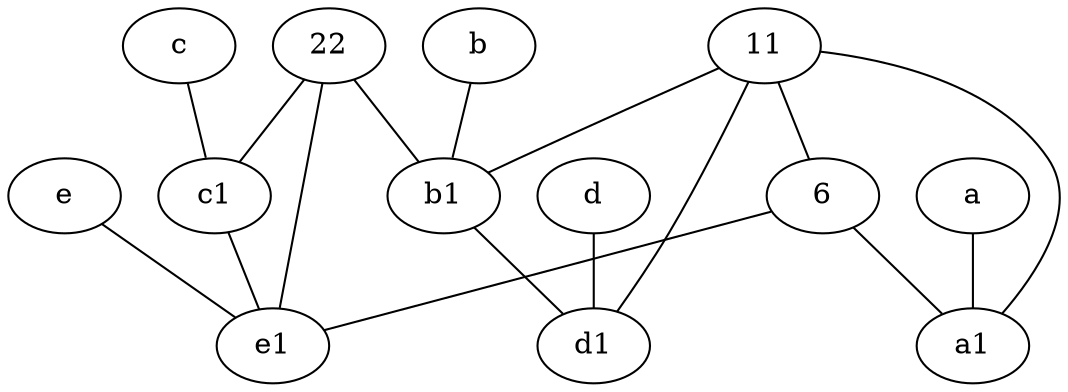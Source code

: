 graph {
	e [pos="7,9!"]
	b1 [pos="9,4!"]
	11
	d [pos="2,5!"]
	c [pos="4.5,2!"]
	c1 [pos="4.5,3!"]
	b [pos="10,4!"]
	e1 [pos="7,7!"]
	6
	22
	a1 [pos="8,3!"]
	d1 [pos="3,5!"]
	a [pos="8,2!"]
	22 -- b1
	6 -- a1
	c -- c1
	6 -- e1
	11 -- b1
	11 -- d1
	e -- e1
	22 -- c1
	a -- a1
	b1 -- d1
	c1 -- e1
	11 -- a1
	11 -- 6
	b -- b1
	d -- d1
	22 -- e1
}
